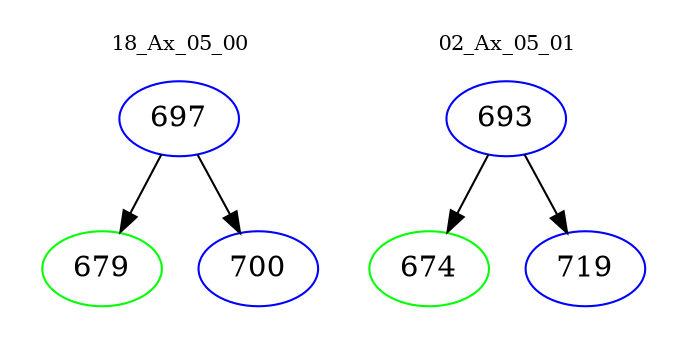 digraph{
subgraph cluster_0 {
color = white
label = "18_Ax_05_00";
fontsize=10;
T0_697 [label="697", color="blue"]
T0_697 -> T0_679 [color="black"]
T0_679 [label="679", color="green"]
T0_697 -> T0_700 [color="black"]
T0_700 [label="700", color="blue"]
}
subgraph cluster_1 {
color = white
label = "02_Ax_05_01";
fontsize=10;
T1_693 [label="693", color="blue"]
T1_693 -> T1_674 [color="black"]
T1_674 [label="674", color="green"]
T1_693 -> T1_719 [color="black"]
T1_719 [label="719", color="blue"]
}
}
